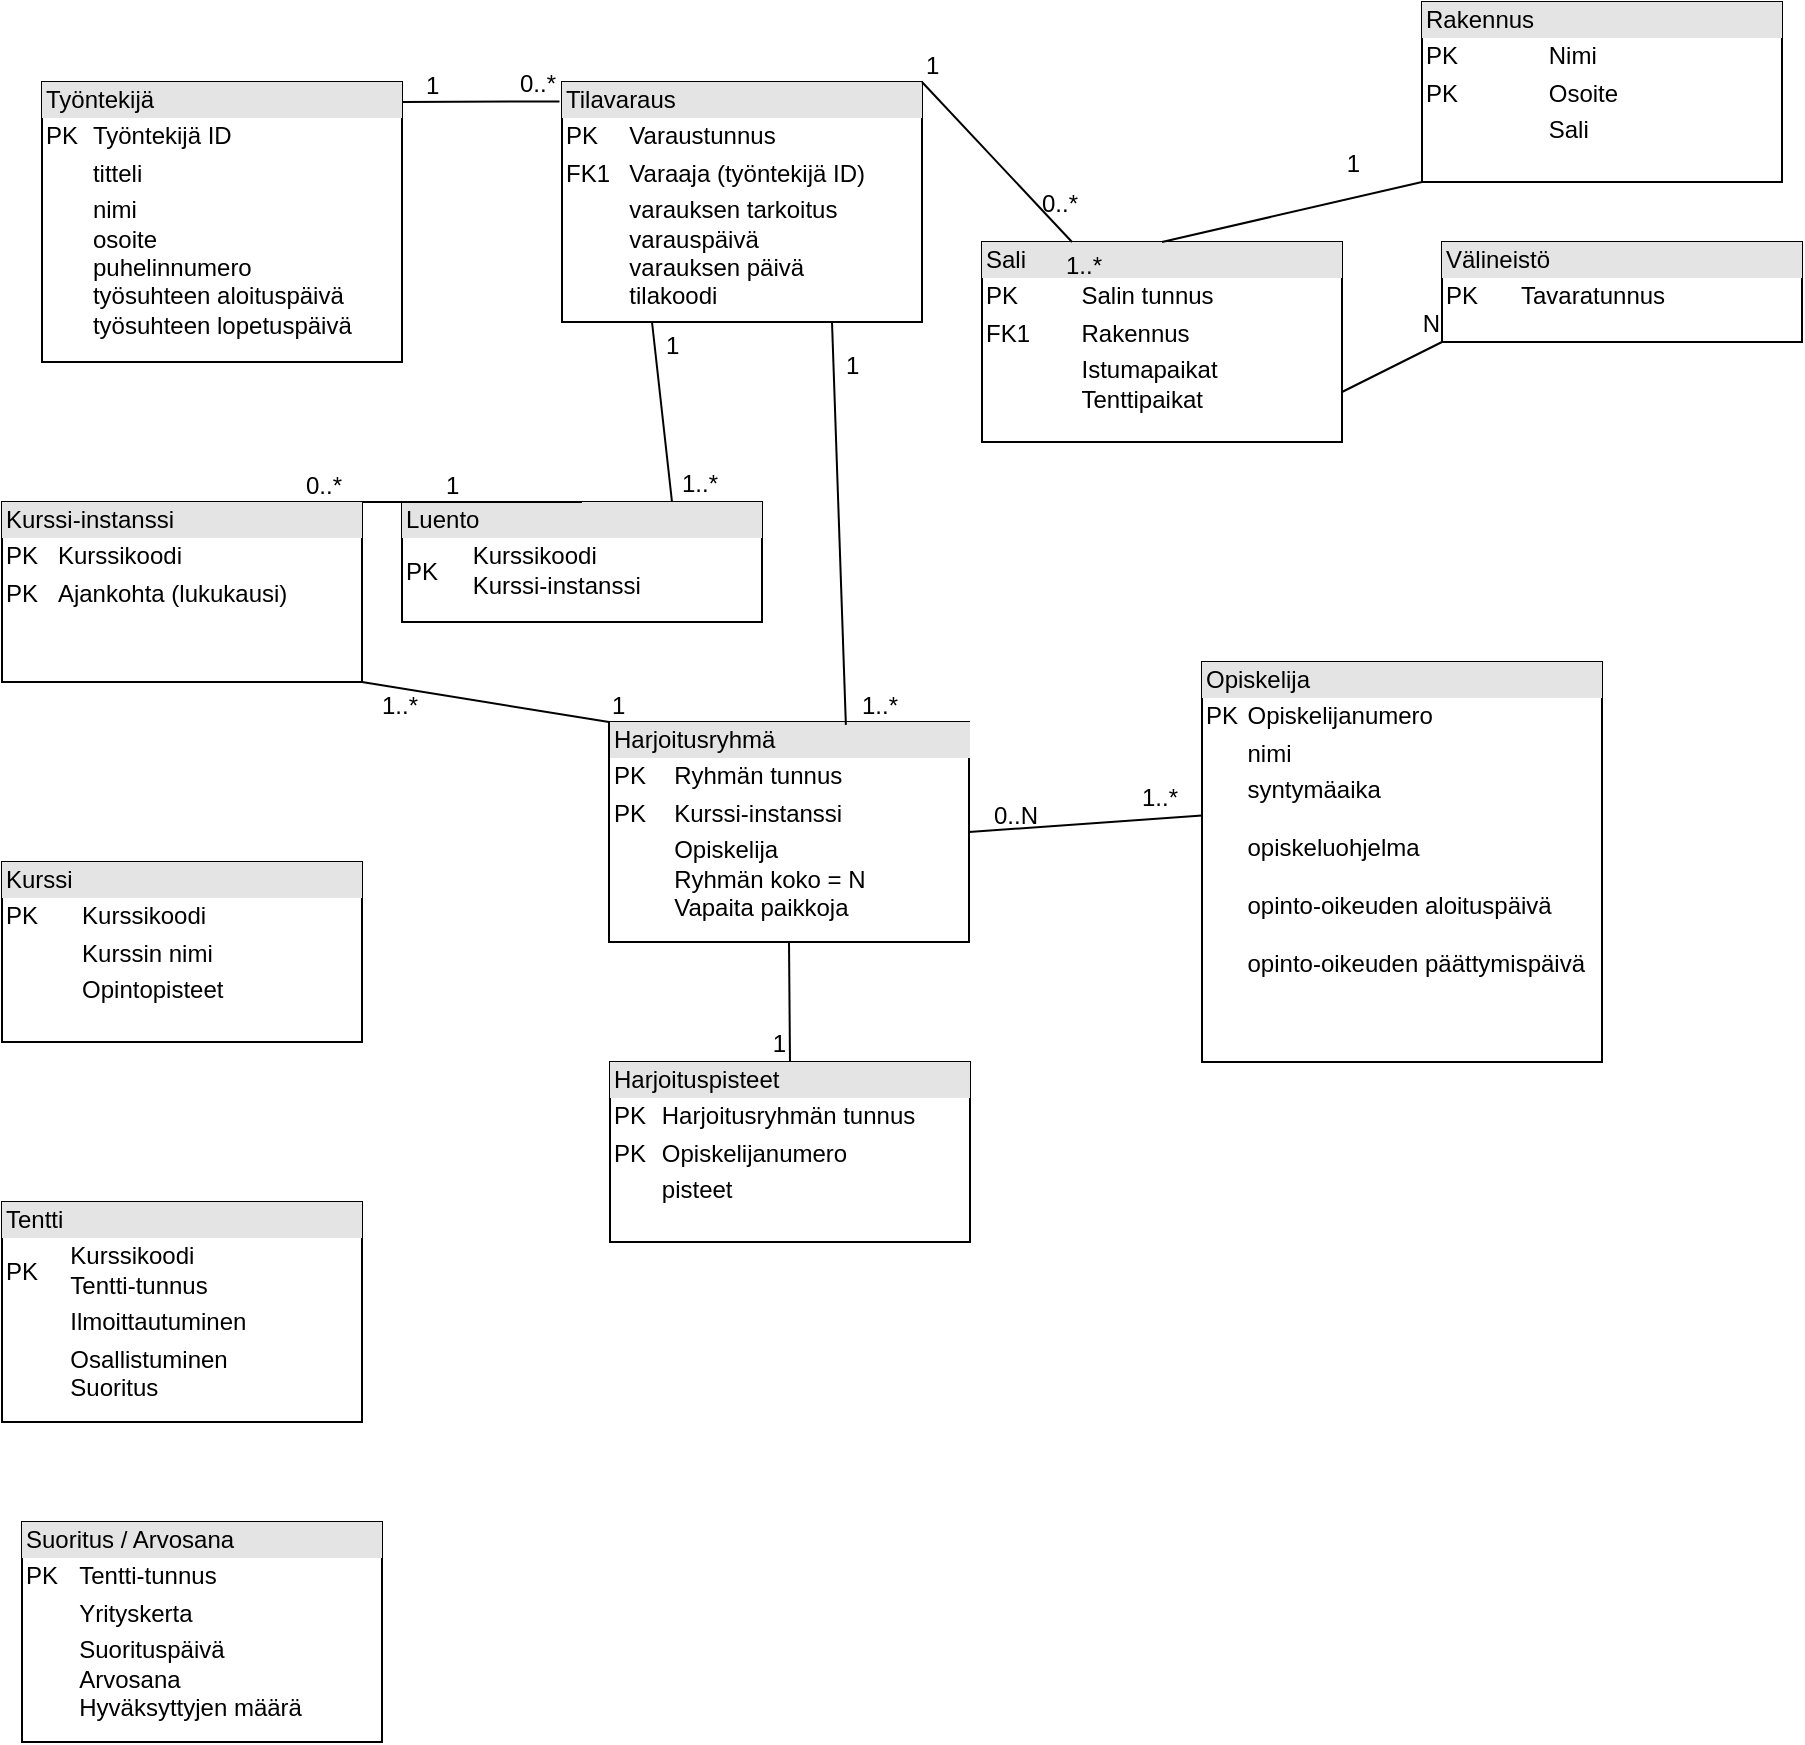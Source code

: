 <mxfile version="21.0.7" type="github">
  <diagram name="Page-1" id="fr7azMlj8yHS9z72IOPQ">
    <mxGraphModel dx="1723" dy="777" grid="1" gridSize="10" guides="1" tooltips="1" connect="1" arrows="1" fold="1" page="1" pageScale="1" pageWidth="827" pageHeight="1169" math="0" shadow="0">
      <root>
        <mxCell id="0" />
        <mxCell id="1" parent="0" />
        <mxCell id="jS1crOWfI2JhgpDE9E2U-4" value="&lt;div style=&quot;box-sizing:border-box;width:100%;background:#e4e4e4;padding:2px;&quot;&gt;Työntekijä&lt;/div&gt;&lt;table style=&quot;width:100%;font-size:1em;&quot; cellpadding=&quot;2&quot; cellspacing=&quot;0&quot;&gt;&lt;tbody&gt;&lt;tr&gt;&lt;td&gt;PK&lt;/td&gt;&lt;td&gt;Työntekijä ID&lt;/td&gt;&lt;/tr&gt;&lt;tr&gt;&lt;td&gt;&lt;br&gt;&lt;/td&gt;&lt;td&gt;titteli&lt;/td&gt;&lt;/tr&gt;&lt;tr&gt;&lt;td&gt;&lt;/td&gt;&lt;td&gt;nimi&lt;br&gt;osoite&lt;br&gt;puhelinnumero&lt;br&gt;työsuhteen aloituspäivä&lt;br&gt;työsuhteen lopetuspäivä&lt;/td&gt;&lt;/tr&gt;&lt;/tbody&gt;&lt;/table&gt;" style="verticalAlign=top;align=left;overflow=fill;html=1;whiteSpace=wrap;" vertex="1" parent="1">
          <mxGeometry x="40" y="40" width="180" height="140" as="geometry" />
        </mxCell>
        <mxCell id="jS1crOWfI2JhgpDE9E2U-5" value="&lt;div style=&quot;box-sizing:border-box;width:100%;background:#e4e4e4;padding:2px;&quot;&gt;Tilavaraus&lt;/div&gt;&lt;table style=&quot;width:100%;font-size:1em;&quot; cellpadding=&quot;2&quot; cellspacing=&quot;0&quot;&gt;&lt;tbody&gt;&lt;tr&gt;&lt;td&gt;PK&lt;/td&gt;&lt;td&gt;Varaustunnus&lt;/td&gt;&lt;/tr&gt;&lt;tr&gt;&lt;td&gt;FK1&lt;/td&gt;&lt;td&gt;Varaaja (työntekijä ID)&lt;/td&gt;&lt;/tr&gt;&lt;tr&gt;&lt;td&gt;&lt;/td&gt;&lt;td&gt;varauksen tarkoitus&lt;br&gt;varauspäivä&lt;br&gt;varauksen päivä&lt;br&gt;tilakoodi&lt;br&gt;&lt;br&gt;&lt;/td&gt;&lt;/tr&gt;&lt;/tbody&gt;&lt;/table&gt;" style="verticalAlign=top;align=left;overflow=fill;html=1;whiteSpace=wrap;" vertex="1" parent="1">
          <mxGeometry x="300" y="40" width="180" height="120" as="geometry" />
        </mxCell>
        <mxCell id="jS1crOWfI2JhgpDE9E2U-7" value="" style="endArrow=none;html=1;rounded=0;entryX=-0.007;entryY=0.081;entryDx=0;entryDy=0;entryPerimeter=0;" edge="1" parent="1" target="jS1crOWfI2JhgpDE9E2U-5">
          <mxGeometry relative="1" as="geometry">
            <mxPoint x="220" y="50" as="sourcePoint" />
            <mxPoint x="360" y="50" as="targetPoint" />
          </mxGeometry>
        </mxCell>
        <mxCell id="jS1crOWfI2JhgpDE9E2U-8" value="1" style="resizable=0;html=1;whiteSpace=wrap;align=left;verticalAlign=bottom;" connectable="0" vertex="1" parent="jS1crOWfI2JhgpDE9E2U-7">
          <mxGeometry x="-1" relative="1" as="geometry">
            <mxPoint x="10" as="offset" />
          </mxGeometry>
        </mxCell>
        <mxCell id="jS1crOWfI2JhgpDE9E2U-9" value="0..*" style="resizable=0;html=1;whiteSpace=wrap;align=right;verticalAlign=bottom;" connectable="0" vertex="1" parent="jS1crOWfI2JhgpDE9E2U-7">
          <mxGeometry x="1" relative="1" as="geometry" />
        </mxCell>
        <mxCell id="jS1crOWfI2JhgpDE9E2U-10" value="&lt;div style=&quot;box-sizing:border-box;width:100%;background:#e4e4e4;padding:2px;&quot;&gt;Sali&lt;/div&gt;&lt;table style=&quot;width:100%;font-size:1em;&quot; cellpadding=&quot;2&quot; cellspacing=&quot;0&quot;&gt;&lt;tbody&gt;&lt;tr&gt;&lt;td&gt;PK&lt;/td&gt;&lt;td&gt;Salin tunnus&lt;/td&gt;&lt;/tr&gt;&lt;tr&gt;&lt;td&gt;FK1&lt;/td&gt;&lt;td&gt;Rakennus&lt;/td&gt;&lt;/tr&gt;&lt;tr&gt;&lt;td&gt;&lt;/td&gt;&lt;td&gt;Istumapaikat&lt;br&gt;Tenttipaikat&lt;/td&gt;&lt;/tr&gt;&lt;/tbody&gt;&lt;/table&gt;" style="verticalAlign=top;align=left;overflow=fill;html=1;whiteSpace=wrap;" vertex="1" parent="1">
          <mxGeometry x="510" y="120" width="180" height="100" as="geometry" />
        </mxCell>
        <mxCell id="jS1crOWfI2JhgpDE9E2U-11" value="" style="endArrow=none;html=1;rounded=0;exitX=1;exitY=0;exitDx=0;exitDy=0;entryX=0.25;entryY=0;entryDx=0;entryDy=0;" edge="1" parent="1" source="jS1crOWfI2JhgpDE9E2U-5" target="jS1crOWfI2JhgpDE9E2U-10">
          <mxGeometry relative="1" as="geometry">
            <mxPoint x="470" y="160" as="sourcePoint" />
            <mxPoint x="550" y="40" as="targetPoint" />
          </mxGeometry>
        </mxCell>
        <mxCell id="jS1crOWfI2JhgpDE9E2U-12" value="1" style="resizable=0;html=1;whiteSpace=wrap;align=left;verticalAlign=bottom;" connectable="0" vertex="1" parent="jS1crOWfI2JhgpDE9E2U-11">
          <mxGeometry x="-1" relative="1" as="geometry">
            <mxPoint as="offset" />
          </mxGeometry>
        </mxCell>
        <mxCell id="jS1crOWfI2JhgpDE9E2U-13" value="0..*" style="resizable=0;html=1;whiteSpace=wrap;align=right;verticalAlign=bottom;" connectable="0" vertex="1" parent="jS1crOWfI2JhgpDE9E2U-11">
          <mxGeometry x="1" relative="1" as="geometry">
            <mxPoint x="5" y="-10" as="offset" />
          </mxGeometry>
        </mxCell>
        <mxCell id="jS1crOWfI2JhgpDE9E2U-14" value="&lt;div style=&quot;box-sizing:border-box;width:100%;background:#e4e4e4;padding:2px;&quot;&gt;Rakennus&lt;/div&gt;&lt;table style=&quot;width:100%;font-size:1em;&quot; cellpadding=&quot;2&quot; cellspacing=&quot;0&quot;&gt;&lt;tbody&gt;&lt;tr&gt;&lt;td&gt;PK&lt;/td&gt;&lt;td&gt;Nimi&lt;/td&gt;&lt;/tr&gt;&lt;tr&gt;&lt;td&gt;PK&lt;/td&gt;&lt;td&gt;Osoite&lt;/td&gt;&lt;/tr&gt;&lt;tr&gt;&lt;td&gt;&lt;/td&gt;&lt;td&gt;Sali&lt;/td&gt;&lt;/tr&gt;&lt;/tbody&gt;&lt;/table&gt;" style="verticalAlign=top;align=left;overflow=fill;html=1;whiteSpace=wrap;" vertex="1" parent="1">
          <mxGeometry x="730" width="180" height="90" as="geometry" />
        </mxCell>
        <mxCell id="jS1crOWfI2JhgpDE9E2U-15" value="" style="endArrow=none;html=1;rounded=0;exitX=0.5;exitY=0;exitDx=0;exitDy=0;entryX=0;entryY=1;entryDx=0;entryDy=0;" edge="1" parent="1" source="jS1crOWfI2JhgpDE9E2U-10" target="jS1crOWfI2JhgpDE9E2U-14">
          <mxGeometry relative="1" as="geometry">
            <mxPoint x="720" y="270" as="sourcePoint" />
            <mxPoint x="880" y="270" as="targetPoint" />
          </mxGeometry>
        </mxCell>
        <mxCell id="jS1crOWfI2JhgpDE9E2U-16" value="1..*" style="resizable=0;html=1;whiteSpace=wrap;align=left;verticalAlign=bottom;" connectable="0" vertex="1" parent="jS1crOWfI2JhgpDE9E2U-15">
          <mxGeometry x="-1" relative="1" as="geometry">
            <mxPoint x="-50" y="20" as="offset" />
          </mxGeometry>
        </mxCell>
        <mxCell id="jS1crOWfI2JhgpDE9E2U-17" value="1" style="resizable=0;html=1;whiteSpace=wrap;align=right;verticalAlign=bottom;" connectable="0" vertex="1" parent="jS1crOWfI2JhgpDE9E2U-15">
          <mxGeometry x="1" relative="1" as="geometry">
            <mxPoint x="-30" as="offset" />
          </mxGeometry>
        </mxCell>
        <mxCell id="jS1crOWfI2JhgpDE9E2U-19" value="&lt;div style=&quot;box-sizing:border-box;width:100%;background:#e4e4e4;padding:2px;&quot;&gt;Välineistö&lt;/div&gt;&lt;table style=&quot;width:100%;font-size:1em;&quot; cellpadding=&quot;2&quot; cellspacing=&quot;0&quot;&gt;&lt;tbody&gt;&lt;tr&gt;&lt;td&gt;PK&lt;/td&gt;&lt;td&gt;Tavaratunnus&lt;/td&gt;&lt;/tr&gt;&lt;tr&gt;&lt;td&gt;&lt;br&gt;&lt;/td&gt;&lt;td&gt;&lt;br&gt;&lt;/td&gt;&lt;/tr&gt;&lt;/tbody&gt;&lt;/table&gt;" style="verticalAlign=top;align=left;overflow=fill;html=1;whiteSpace=wrap;" vertex="1" parent="1">
          <mxGeometry x="740" y="120" width="180" height="50" as="geometry" />
        </mxCell>
        <mxCell id="jS1crOWfI2JhgpDE9E2U-23" value="&lt;div style=&quot;box-sizing:border-box;width:100%;background:#e4e4e4;padding:2px;&quot;&gt;Opiskelija&lt;/div&gt;&lt;table style=&quot;width:100%;font-size:1em;&quot; cellpadding=&quot;2&quot; cellspacing=&quot;0&quot;&gt;&lt;tbody&gt;&lt;tr&gt;&lt;td&gt;PK&lt;/td&gt;&lt;td&gt;Opiskelijanumero&lt;/td&gt;&lt;/tr&gt;&lt;tr&gt;&lt;td&gt;&lt;br&gt;&lt;/td&gt;&lt;td&gt;nimi&lt;/td&gt;&lt;/tr&gt;&lt;tr&gt;&lt;td&gt;&lt;/td&gt;&lt;td&gt;syntymäaika&lt;br&gt;&lt;br&gt;opiskeluohjelma&lt;br&gt;&lt;br&gt;opinto-oikeuden aloituspäivä&lt;br&gt;&lt;br&gt;opinto-oikeuden päättymispäivä&lt;br&gt;&lt;/td&gt;&lt;/tr&gt;&lt;/tbody&gt;&lt;/table&gt;" style="verticalAlign=top;align=left;overflow=fill;html=1;whiteSpace=wrap;" vertex="1" parent="1">
          <mxGeometry x="620" y="330" width="200" height="200" as="geometry" />
        </mxCell>
        <mxCell id="jS1crOWfI2JhgpDE9E2U-24" value="&lt;div style=&quot;box-sizing:border-box;width:100%;background:#e4e4e4;padding:2px;&quot;&gt;Harjoitusryhmä&lt;/div&gt;&lt;table style=&quot;width:100%;font-size:1em;&quot; cellpadding=&quot;2&quot; cellspacing=&quot;0&quot;&gt;&lt;tbody&gt;&lt;tr&gt;&lt;td&gt;PK&lt;/td&gt;&lt;td&gt;Ryhmän tunnus&lt;/td&gt;&lt;/tr&gt;&lt;tr&gt;&lt;td&gt;PK&lt;/td&gt;&lt;td&gt;Kurssi-instanssi&lt;br&gt;&lt;/td&gt;&lt;/tr&gt;&lt;tr&gt;&lt;td&gt;&lt;/td&gt;&lt;td&gt;Opiskelija&lt;br&gt;Ryhmän koko = N&lt;br&gt;Vapaita paikkoja&lt;/td&gt;&lt;/tr&gt;&lt;/tbody&gt;&lt;/table&gt;" style="verticalAlign=top;align=left;overflow=fill;html=1;whiteSpace=wrap;" vertex="1" parent="1">
          <mxGeometry x="323.5" y="360" width="180" height="110" as="geometry" />
        </mxCell>
        <mxCell id="jS1crOWfI2JhgpDE9E2U-25" value="&lt;div style=&quot;box-sizing:border-box;width:100%;background:#e4e4e4;padding:2px;&quot;&gt;Luento&lt;/div&gt;&lt;table style=&quot;width:100%;font-size:1em;&quot; cellpadding=&quot;2&quot; cellspacing=&quot;0&quot;&gt;&lt;tbody&gt;&lt;tr&gt;&lt;td&gt;PK&lt;/td&gt;&lt;td&gt;Kurssikoodi&lt;br&gt;Kurssi-instanssi&lt;/td&gt;&lt;/tr&gt;&lt;tr&gt;&lt;td&gt;&lt;br&gt;&lt;/td&gt;&lt;td&gt;&lt;br&gt;&lt;/td&gt;&lt;/tr&gt;&lt;/tbody&gt;&lt;/table&gt;" style="verticalAlign=top;align=left;overflow=fill;html=1;whiteSpace=wrap;" vertex="1" parent="1">
          <mxGeometry x="220" y="250" width="180" height="60" as="geometry" />
        </mxCell>
        <mxCell id="jS1crOWfI2JhgpDE9E2U-28" value="&lt;div style=&quot;box-sizing:border-box;width:100%;background:#e4e4e4;padding:2px;&quot;&gt;Harjoituspisteet&lt;/div&gt;&lt;table style=&quot;width:100%;font-size:1em;&quot; cellpadding=&quot;2&quot; cellspacing=&quot;0&quot;&gt;&lt;tbody&gt;&lt;tr&gt;&lt;td&gt;PK&lt;/td&gt;&lt;td&gt;Harjoitusryhmän tunnus&lt;/td&gt;&lt;/tr&gt;&lt;tr&gt;&lt;td&gt;PK&lt;/td&gt;&lt;td&gt;Opiskelijanumero&lt;/td&gt;&lt;/tr&gt;&lt;tr&gt;&lt;td&gt;&lt;/td&gt;&lt;td&gt;pisteet&lt;/td&gt;&lt;/tr&gt;&lt;/tbody&gt;&lt;/table&gt;" style="verticalAlign=top;align=left;overflow=fill;html=1;whiteSpace=wrap;" vertex="1" parent="1">
          <mxGeometry x="324" y="530" width="180" height="90" as="geometry" />
        </mxCell>
        <mxCell id="jS1crOWfI2JhgpDE9E2U-29" value="" style="endArrow=none;html=1;rounded=0;exitX=0.5;exitY=1;exitDx=0;exitDy=0;entryX=0.5;entryY=0;entryDx=0;entryDy=0;" edge="1" parent="1" source="jS1crOWfI2JhgpDE9E2U-24" target="jS1crOWfI2JhgpDE9E2U-28">
          <mxGeometry relative="1" as="geometry">
            <mxPoint x="640" y="470" as="sourcePoint" />
            <mxPoint x="800" y="470" as="targetPoint" />
          </mxGeometry>
        </mxCell>
        <mxCell id="jS1crOWfI2JhgpDE9E2U-30" value="1" style="resizable=0;html=1;whiteSpace=wrap;align=right;verticalAlign=bottom;" connectable="0" vertex="1" parent="jS1crOWfI2JhgpDE9E2U-29">
          <mxGeometry x="1" relative="1" as="geometry" />
        </mxCell>
        <mxCell id="jS1crOWfI2JhgpDE9E2U-31" value="&lt;div style=&quot;box-sizing:border-box;width:100%;background:#e4e4e4;padding:2px;&quot;&gt;Kurssi-instanssi&lt;/div&gt;&lt;table style=&quot;width:100%;font-size:1em;&quot; cellpadding=&quot;2&quot; cellspacing=&quot;0&quot;&gt;&lt;tbody&gt;&lt;tr&gt;&lt;td&gt;PK&lt;/td&gt;&lt;td&gt;Kurssikoodi&lt;/td&gt;&lt;/tr&gt;&lt;tr&gt;&lt;td&gt;PK&lt;/td&gt;&lt;td&gt;Ajankohta (lukukausi)&lt;/td&gt;&lt;/tr&gt;&lt;tr&gt;&lt;td&gt;&lt;/td&gt;&lt;td&gt;&lt;br&gt;&lt;/td&gt;&lt;/tr&gt;&lt;/tbody&gt;&lt;/table&gt;" style="verticalAlign=top;align=left;overflow=fill;html=1;whiteSpace=wrap;" vertex="1" parent="1">
          <mxGeometry x="20" y="250" width="180" height="90" as="geometry" />
        </mxCell>
        <mxCell id="jS1crOWfI2JhgpDE9E2U-32" value="" style="endArrow=none;html=1;rounded=0;exitX=0;exitY=0;exitDx=0;exitDy=0;entryX=1;entryY=1;entryDx=0;entryDy=0;" edge="1" parent="1" source="jS1crOWfI2JhgpDE9E2U-24" target="jS1crOWfI2JhgpDE9E2U-31">
          <mxGeometry relative="1" as="geometry">
            <mxPoint x="580" y="470" as="sourcePoint" />
            <mxPoint x="740" y="470" as="targetPoint" />
          </mxGeometry>
        </mxCell>
        <mxCell id="jS1crOWfI2JhgpDE9E2U-33" value="1" style="resizable=0;html=1;whiteSpace=wrap;align=left;verticalAlign=bottom;" connectable="0" vertex="1" parent="jS1crOWfI2JhgpDE9E2U-32">
          <mxGeometry x="-1" relative="1" as="geometry" />
        </mxCell>
        <mxCell id="jS1crOWfI2JhgpDE9E2U-34" value="1..*" style="resizable=0;html=1;whiteSpace=wrap;align=right;verticalAlign=bottom;" connectable="0" vertex="1" parent="jS1crOWfI2JhgpDE9E2U-32">
          <mxGeometry x="1" relative="1" as="geometry">
            <mxPoint x="29" y="20" as="offset" />
          </mxGeometry>
        </mxCell>
        <mxCell id="jS1crOWfI2JhgpDE9E2U-35" value="" style="endArrow=none;html=1;rounded=0;exitX=0.5;exitY=0;exitDx=0;exitDy=0;entryX=1;entryY=0;entryDx=0;entryDy=0;" edge="1" parent="1" source="jS1crOWfI2JhgpDE9E2U-25" target="jS1crOWfI2JhgpDE9E2U-31">
          <mxGeometry relative="1" as="geometry">
            <mxPoint x="580" y="470" as="sourcePoint" />
            <mxPoint x="740" y="470" as="targetPoint" />
          </mxGeometry>
        </mxCell>
        <mxCell id="jS1crOWfI2JhgpDE9E2U-36" value="1" style="resizable=0;html=1;whiteSpace=wrap;align=left;verticalAlign=bottom;" connectable="0" vertex="1" parent="jS1crOWfI2JhgpDE9E2U-35">
          <mxGeometry x="-1" relative="1" as="geometry">
            <mxPoint x="-70" as="offset" />
          </mxGeometry>
        </mxCell>
        <mxCell id="jS1crOWfI2JhgpDE9E2U-37" value="0..*" style="resizable=0;html=1;whiteSpace=wrap;align=right;verticalAlign=bottom;" connectable="0" vertex="1" parent="jS1crOWfI2JhgpDE9E2U-35">
          <mxGeometry x="1" relative="1" as="geometry">
            <mxPoint x="-9" as="offset" />
          </mxGeometry>
        </mxCell>
        <mxCell id="jS1crOWfI2JhgpDE9E2U-41" value="" style="endArrow=none;html=1;rounded=0;exitX=1;exitY=0.5;exitDx=0;exitDy=0;entryX=0;entryY=0.384;entryDx=0;entryDy=0;entryPerimeter=0;" edge="1" parent="1" source="jS1crOWfI2JhgpDE9E2U-24" target="jS1crOWfI2JhgpDE9E2U-23">
          <mxGeometry relative="1" as="geometry">
            <mxPoint x="580" y="540" as="sourcePoint" />
            <mxPoint x="740" y="540" as="targetPoint" />
          </mxGeometry>
        </mxCell>
        <mxCell id="jS1crOWfI2JhgpDE9E2U-42" value="0..N" style="resizable=0;html=1;whiteSpace=wrap;align=left;verticalAlign=bottom;" connectable="0" vertex="1" parent="jS1crOWfI2JhgpDE9E2U-41">
          <mxGeometry x="-1" relative="1" as="geometry">
            <mxPoint x="10" as="offset" />
          </mxGeometry>
        </mxCell>
        <mxCell id="jS1crOWfI2JhgpDE9E2U-43" value="1..*" style="resizable=0;html=1;whiteSpace=wrap;align=right;verticalAlign=bottom;" connectable="0" vertex="1" parent="jS1crOWfI2JhgpDE9E2U-41">
          <mxGeometry x="1" relative="1" as="geometry">
            <mxPoint x="-11" as="offset" />
          </mxGeometry>
        </mxCell>
        <mxCell id="jS1crOWfI2JhgpDE9E2U-44" value="" style="endArrow=none;html=1;rounded=0;exitX=0.75;exitY=1;exitDx=0;exitDy=0;entryX=0.658;entryY=0.013;entryDx=0;entryDy=0;entryPerimeter=0;" edge="1" parent="1" source="jS1crOWfI2JhgpDE9E2U-5" target="jS1crOWfI2JhgpDE9E2U-24">
          <mxGeometry relative="1" as="geometry">
            <mxPoint x="580" y="440" as="sourcePoint" />
            <mxPoint x="740" y="440" as="targetPoint" />
          </mxGeometry>
        </mxCell>
        <mxCell id="jS1crOWfI2JhgpDE9E2U-45" value="1" style="resizable=0;html=1;whiteSpace=wrap;align=left;verticalAlign=bottom;" connectable="0" vertex="1" parent="jS1crOWfI2JhgpDE9E2U-44">
          <mxGeometry x="-1" relative="1" as="geometry">
            <mxPoint x="5" y="30" as="offset" />
          </mxGeometry>
        </mxCell>
        <mxCell id="jS1crOWfI2JhgpDE9E2U-46" value="1..*" style="resizable=0;html=1;whiteSpace=wrap;align=right;verticalAlign=bottom;" connectable="0" vertex="1" parent="jS1crOWfI2JhgpDE9E2U-44">
          <mxGeometry x="1" relative="1" as="geometry">
            <mxPoint x="28" y="-1" as="offset" />
          </mxGeometry>
        </mxCell>
        <mxCell id="jS1crOWfI2JhgpDE9E2U-47" value="" style="endArrow=none;html=1;rounded=0;exitX=0.25;exitY=1;exitDx=0;exitDy=0;entryX=0.75;entryY=0;entryDx=0;entryDy=0;" edge="1" parent="1" source="jS1crOWfI2JhgpDE9E2U-5" target="jS1crOWfI2JhgpDE9E2U-25">
          <mxGeometry relative="1" as="geometry">
            <mxPoint x="600" y="370" as="sourcePoint" />
            <mxPoint x="760" y="370" as="targetPoint" />
          </mxGeometry>
        </mxCell>
        <mxCell id="jS1crOWfI2JhgpDE9E2U-48" value="1" style="resizable=0;html=1;whiteSpace=wrap;align=left;verticalAlign=bottom;" connectable="0" vertex="1" parent="jS1crOWfI2JhgpDE9E2U-47">
          <mxGeometry x="-1" relative="1" as="geometry">
            <mxPoint x="5" y="20" as="offset" />
          </mxGeometry>
        </mxCell>
        <mxCell id="jS1crOWfI2JhgpDE9E2U-49" value="1..*" style="resizable=0;html=1;whiteSpace=wrap;align=right;verticalAlign=bottom;" connectable="0" vertex="1" parent="jS1crOWfI2JhgpDE9E2U-47">
          <mxGeometry x="1" relative="1" as="geometry">
            <mxPoint x="25" as="offset" />
          </mxGeometry>
        </mxCell>
        <mxCell id="jS1crOWfI2JhgpDE9E2U-50" value="&lt;div style=&quot;box-sizing:border-box;width:100%;background:#e4e4e4;padding:2px;&quot;&gt;Kurssi&lt;/div&gt;&lt;table style=&quot;width:100%;font-size:1em;&quot; cellpadding=&quot;2&quot; cellspacing=&quot;0&quot;&gt;&lt;tbody&gt;&lt;tr&gt;&lt;td&gt;PK&lt;/td&gt;&lt;td&gt;Kurssikoodi&lt;/td&gt;&lt;/tr&gt;&lt;tr&gt;&lt;td&gt;&lt;br&gt;&lt;/td&gt;&lt;td&gt;Kurssin nimi&lt;/td&gt;&lt;/tr&gt;&lt;tr&gt;&lt;td&gt;&lt;/td&gt;&lt;td&gt;Opintopisteet&lt;/td&gt;&lt;/tr&gt;&lt;/tbody&gt;&lt;/table&gt;" style="verticalAlign=top;align=left;overflow=fill;html=1;whiteSpace=wrap;" vertex="1" parent="1">
          <mxGeometry x="20" y="430" width="180" height="90" as="geometry" />
        </mxCell>
        <mxCell id="jS1crOWfI2JhgpDE9E2U-51" value="&lt;div style=&quot;box-sizing:border-box;width:100%;background:#e4e4e4;padding:2px;&quot;&gt;Tentti&lt;/div&gt;&lt;table style=&quot;width:100%;font-size:1em;&quot; cellpadding=&quot;2&quot; cellspacing=&quot;0&quot;&gt;&lt;tbody&gt;&lt;tr&gt;&lt;td&gt;PK&lt;/td&gt;&lt;td&gt;Kurssikoodi&lt;br&gt;Tentti-tunnus&lt;/td&gt;&lt;/tr&gt;&lt;tr&gt;&lt;td&gt;&lt;br&gt;&lt;/td&gt;&lt;td&gt;Ilmoittautuminen&lt;/td&gt;&lt;/tr&gt;&lt;tr&gt;&lt;td&gt;&lt;/td&gt;&lt;td&gt;Osallistuminen&lt;br&gt;Suoritus&lt;/td&gt;&lt;/tr&gt;&lt;/tbody&gt;&lt;/table&gt;" style="verticalAlign=top;align=left;overflow=fill;html=1;whiteSpace=wrap;" vertex="1" parent="1">
          <mxGeometry x="20" y="600" width="180" height="110" as="geometry" />
        </mxCell>
        <mxCell id="jS1crOWfI2JhgpDE9E2U-52" value="" style="endArrow=none;html=1;rounded=0;exitX=1;exitY=0.75;exitDx=0;exitDy=0;entryX=0;entryY=1;entryDx=0;entryDy=0;" edge="1" parent="1" source="jS1crOWfI2JhgpDE9E2U-10" target="jS1crOWfI2JhgpDE9E2U-19">
          <mxGeometry relative="1" as="geometry">
            <mxPoint x="630" y="240" as="sourcePoint" />
            <mxPoint x="790" y="240" as="targetPoint" />
          </mxGeometry>
        </mxCell>
        <mxCell id="jS1crOWfI2JhgpDE9E2U-53" value="N" style="resizable=0;html=1;whiteSpace=wrap;align=right;verticalAlign=bottom;" connectable="0" vertex="1" parent="jS1crOWfI2JhgpDE9E2U-52">
          <mxGeometry x="1" relative="1" as="geometry" />
        </mxCell>
        <mxCell id="jS1crOWfI2JhgpDE9E2U-54" value="&lt;div style=&quot;box-sizing:border-box;width:100%;background:#e4e4e4;padding:2px;&quot;&gt;Suoritus / Arvosana&lt;/div&gt;&lt;table style=&quot;width:100%;font-size:1em;&quot; cellpadding=&quot;2&quot; cellspacing=&quot;0&quot;&gt;&lt;tbody&gt;&lt;tr&gt;&lt;td&gt;PK&lt;/td&gt;&lt;td&gt;Tentti-tunnus&lt;/td&gt;&lt;/tr&gt;&lt;tr&gt;&lt;td&gt;&lt;br&gt;&lt;/td&gt;&lt;td&gt;Yrityskerta&lt;/td&gt;&lt;/tr&gt;&lt;tr&gt;&lt;td&gt;&lt;/td&gt;&lt;td&gt;Suorituspäivä&lt;br&gt;Arvosana&lt;br&gt;Hyväksyttyjen määrä&lt;/td&gt;&lt;/tr&gt;&lt;/tbody&gt;&lt;/table&gt;" style="verticalAlign=top;align=left;overflow=fill;html=1;whiteSpace=wrap;" vertex="1" parent="1">
          <mxGeometry x="30" y="760" width="180" height="110" as="geometry" />
        </mxCell>
      </root>
    </mxGraphModel>
  </diagram>
</mxfile>
